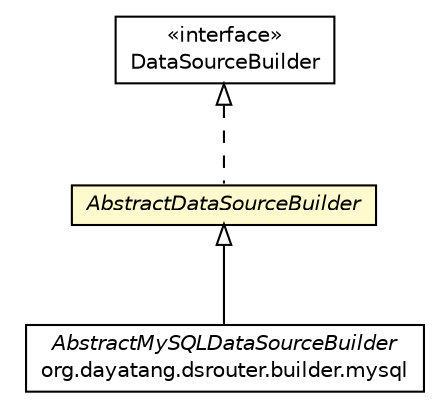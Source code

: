 #!/usr/local/bin/dot
#
# Class diagram 
# Generated by UMLGraph version R5_6_6-8-g8d7759 (http://www.umlgraph.org/)
#

digraph G {
	edge [fontname="Helvetica",fontsize=10,labelfontname="Helvetica",labelfontsize=10];
	node [fontname="Helvetica",fontsize=10,shape=plaintext];
	nodesep=0.25;
	ranksep=0.5;
	// org.dayatang.dsrouter.builder.DataSourceBuilder
	c145 [label=<<table title="org.dayatang.dsrouter.builder.DataSourceBuilder" border="0" cellborder="1" cellspacing="0" cellpadding="2" port="p" href="./DataSourceBuilder.html">
		<tr><td><table border="0" cellspacing="0" cellpadding="1">
<tr><td align="center" balign="center"> &#171;interface&#187; </td></tr>
<tr><td align="center" balign="center"> DataSourceBuilder </td></tr>
		</table></td></tr>
		</table>>, URL="./DataSourceBuilder.html", fontname="Helvetica", fontcolor="black", fontsize=10.0];
	// org.dayatang.dsrouter.builder.AbstractDataSourceBuilder
	c146 [label=<<table title="org.dayatang.dsrouter.builder.AbstractDataSourceBuilder" border="0" cellborder="1" cellspacing="0" cellpadding="2" port="p" bgcolor="lemonChiffon" href="./AbstractDataSourceBuilder.html">
		<tr><td><table border="0" cellspacing="0" cellpadding="1">
<tr><td align="center" balign="center"><font face="Helvetica-Oblique"> AbstractDataSourceBuilder </font></td></tr>
		</table></td></tr>
		</table>>, URL="./AbstractDataSourceBuilder.html", fontname="Helvetica", fontcolor="black", fontsize=10.0];
	// org.dayatang.dsrouter.builder.mysql.AbstractMySQLDataSourceBuilder
	c149 [label=<<table title="org.dayatang.dsrouter.builder.mysql.AbstractMySQLDataSourceBuilder" border="0" cellborder="1" cellspacing="0" cellpadding="2" port="p" href="./mysql/AbstractMySQLDataSourceBuilder.html">
		<tr><td><table border="0" cellspacing="0" cellpadding="1">
<tr><td align="center" balign="center"><font face="Helvetica-Oblique"> AbstractMySQLDataSourceBuilder </font></td></tr>
<tr><td align="center" balign="center"> org.dayatang.dsrouter.builder.mysql </td></tr>
		</table></td></tr>
		</table>>, URL="./mysql/AbstractMySQLDataSourceBuilder.html", fontname="Helvetica", fontcolor="black", fontsize=10.0];
	//org.dayatang.dsrouter.builder.AbstractDataSourceBuilder implements org.dayatang.dsrouter.builder.DataSourceBuilder
	c145:p -> c146:p [dir=back,arrowtail=empty,style=dashed];
	//org.dayatang.dsrouter.builder.mysql.AbstractMySQLDataSourceBuilder extends org.dayatang.dsrouter.builder.AbstractDataSourceBuilder
	c146:p -> c149:p [dir=back,arrowtail=empty];
}

